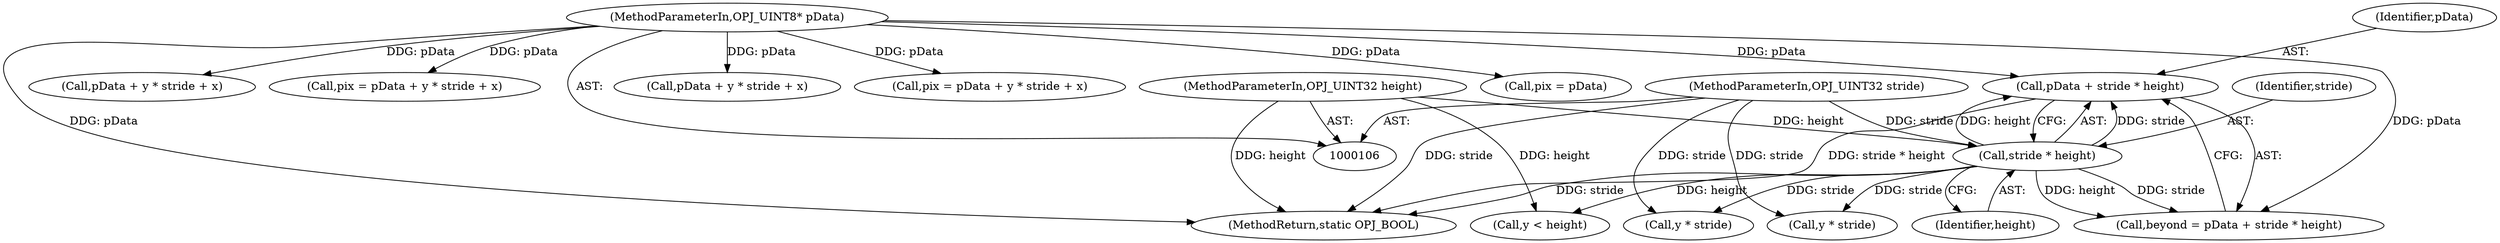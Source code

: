 digraph "0_openjpeg_8ee335227bbcaf1614124046aa25e53d67b11ec3@pointer" {
"1000119" [label="(Call,pData + stride * height)"];
"1000108" [label="(MethodParameterIn,OPJ_UINT8* pData)"];
"1000121" [label="(Call,stride * height)"];
"1000109" [label="(MethodParameterIn,OPJ_UINT32 stride)"];
"1000111" [label="(MethodParameterIn,OPJ_UINT32 height)"];
"1000133" [label="(Call,y < height)"];
"1000282" [label="(Call,pData + y * stride + x)"];
"1000121" [label="(Call,stride * height)"];
"1000119" [label="(Call,pData + stride * height)"];
"1000231" [label="(Call,y * stride)"];
"1000280" [label="(Call,pix = pData + y * stride + x)"];
"1000362" [label="(MethodReturn,static OPJ_BOOL)"];
"1000122" [label="(Identifier,stride)"];
"1000285" [label="(Call,y * stride)"];
"1000120" [label="(Identifier,pData)"];
"1000228" [label="(Call,pData + y * stride + x)"];
"1000226" [label="(Call,pix = pData + y * stride + x)"];
"1000123" [label="(Identifier,height)"];
"1000109" [label="(MethodParameterIn,OPJ_UINT32 stride)"];
"1000111" [label="(MethodParameterIn,OPJ_UINT32 height)"];
"1000117" [label="(Call,beyond = pData + stride * height)"];
"1000108" [label="(MethodParameterIn,OPJ_UINT8* pData)"];
"1000124" [label="(Call,pix = pData)"];
"1000119" -> "1000117"  [label="AST: "];
"1000119" -> "1000121"  [label="CFG: "];
"1000120" -> "1000119"  [label="AST: "];
"1000121" -> "1000119"  [label="AST: "];
"1000117" -> "1000119"  [label="CFG: "];
"1000119" -> "1000362"  [label="DDG: stride * height"];
"1000108" -> "1000119"  [label="DDG: pData"];
"1000121" -> "1000119"  [label="DDG: stride"];
"1000121" -> "1000119"  [label="DDG: height"];
"1000108" -> "1000106"  [label="AST: "];
"1000108" -> "1000362"  [label="DDG: pData"];
"1000108" -> "1000117"  [label="DDG: pData"];
"1000108" -> "1000124"  [label="DDG: pData"];
"1000108" -> "1000226"  [label="DDG: pData"];
"1000108" -> "1000228"  [label="DDG: pData"];
"1000108" -> "1000280"  [label="DDG: pData"];
"1000108" -> "1000282"  [label="DDG: pData"];
"1000121" -> "1000123"  [label="CFG: "];
"1000122" -> "1000121"  [label="AST: "];
"1000123" -> "1000121"  [label="AST: "];
"1000121" -> "1000362"  [label="DDG: stride"];
"1000121" -> "1000117"  [label="DDG: stride"];
"1000121" -> "1000117"  [label="DDG: height"];
"1000109" -> "1000121"  [label="DDG: stride"];
"1000111" -> "1000121"  [label="DDG: height"];
"1000121" -> "1000133"  [label="DDG: height"];
"1000121" -> "1000231"  [label="DDG: stride"];
"1000121" -> "1000285"  [label="DDG: stride"];
"1000109" -> "1000106"  [label="AST: "];
"1000109" -> "1000362"  [label="DDG: stride"];
"1000109" -> "1000231"  [label="DDG: stride"];
"1000109" -> "1000285"  [label="DDG: stride"];
"1000111" -> "1000106"  [label="AST: "];
"1000111" -> "1000362"  [label="DDG: height"];
"1000111" -> "1000133"  [label="DDG: height"];
}
